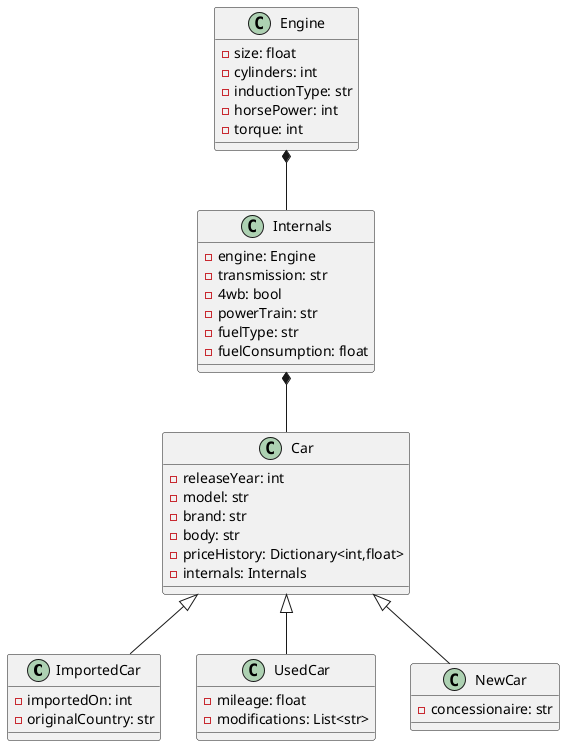 @startuml Project
class ImportedCar extends Car {
    -importedOn: int
    -originalCountry: str
}

class UsedCar extends Car {
    -mileage: float
    -modifications: List<str>
}

class NewCar extends Car {
    -concessionaire: str
}

Engine *-- Internals
Internals *-- Car

class Car {
    -releaseYear: int
    -model: str
    -brand: str
    -body: str
    -priceHistory: Dictionary<int,float>
    -internals: Internals
}

class Internals {
    -engine: Engine
    -transmission: str
    -4wb: bool
    -powerTrain: str
    -fuelType: str
    -fuelConsumption: float
}

class Engine {
    -size: float
    -cylinders: int
    -inductionType: str
    -horsePower: int
    -torque: int
}
@enduml
